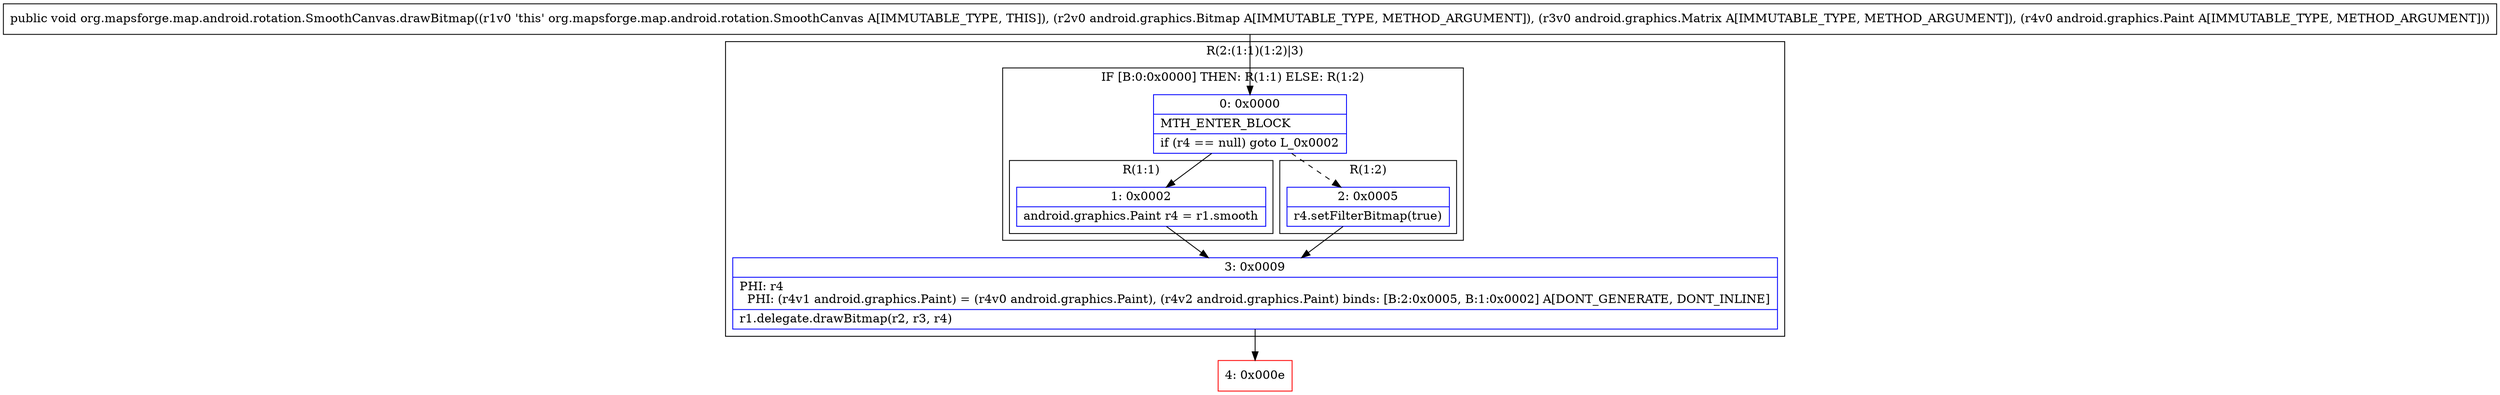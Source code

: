 digraph "CFG fororg.mapsforge.map.android.rotation.SmoothCanvas.drawBitmap(Landroid\/graphics\/Bitmap;Landroid\/graphics\/Matrix;Landroid\/graphics\/Paint;)V" {
subgraph cluster_Region_451813158 {
label = "R(2:(1:1)(1:2)|3)";
node [shape=record,color=blue];
subgraph cluster_IfRegion_1907011536 {
label = "IF [B:0:0x0000] THEN: R(1:1) ELSE: R(1:2)";
node [shape=record,color=blue];
Node_0 [shape=record,label="{0\:\ 0x0000|MTH_ENTER_BLOCK\l|if (r4 == null) goto L_0x0002\l}"];
subgraph cluster_Region_301071825 {
label = "R(1:1)";
node [shape=record,color=blue];
Node_1 [shape=record,label="{1\:\ 0x0002|android.graphics.Paint r4 = r1.smooth\l}"];
}
subgraph cluster_Region_1746560093 {
label = "R(1:2)";
node [shape=record,color=blue];
Node_2 [shape=record,label="{2\:\ 0x0005|r4.setFilterBitmap(true)\l}"];
}
}
Node_3 [shape=record,label="{3\:\ 0x0009|PHI: r4 \l  PHI: (r4v1 android.graphics.Paint) = (r4v0 android.graphics.Paint), (r4v2 android.graphics.Paint) binds: [B:2:0x0005, B:1:0x0002] A[DONT_GENERATE, DONT_INLINE]\l|r1.delegate.drawBitmap(r2, r3, r4)\l}"];
}
Node_4 [shape=record,color=red,label="{4\:\ 0x000e}"];
MethodNode[shape=record,label="{public void org.mapsforge.map.android.rotation.SmoothCanvas.drawBitmap((r1v0 'this' org.mapsforge.map.android.rotation.SmoothCanvas A[IMMUTABLE_TYPE, THIS]), (r2v0 android.graphics.Bitmap A[IMMUTABLE_TYPE, METHOD_ARGUMENT]), (r3v0 android.graphics.Matrix A[IMMUTABLE_TYPE, METHOD_ARGUMENT]), (r4v0 android.graphics.Paint A[IMMUTABLE_TYPE, METHOD_ARGUMENT])) }"];
MethodNode -> Node_0;
Node_0 -> Node_1;
Node_0 -> Node_2[style=dashed];
Node_1 -> Node_3;
Node_2 -> Node_3;
Node_3 -> Node_4;
}

